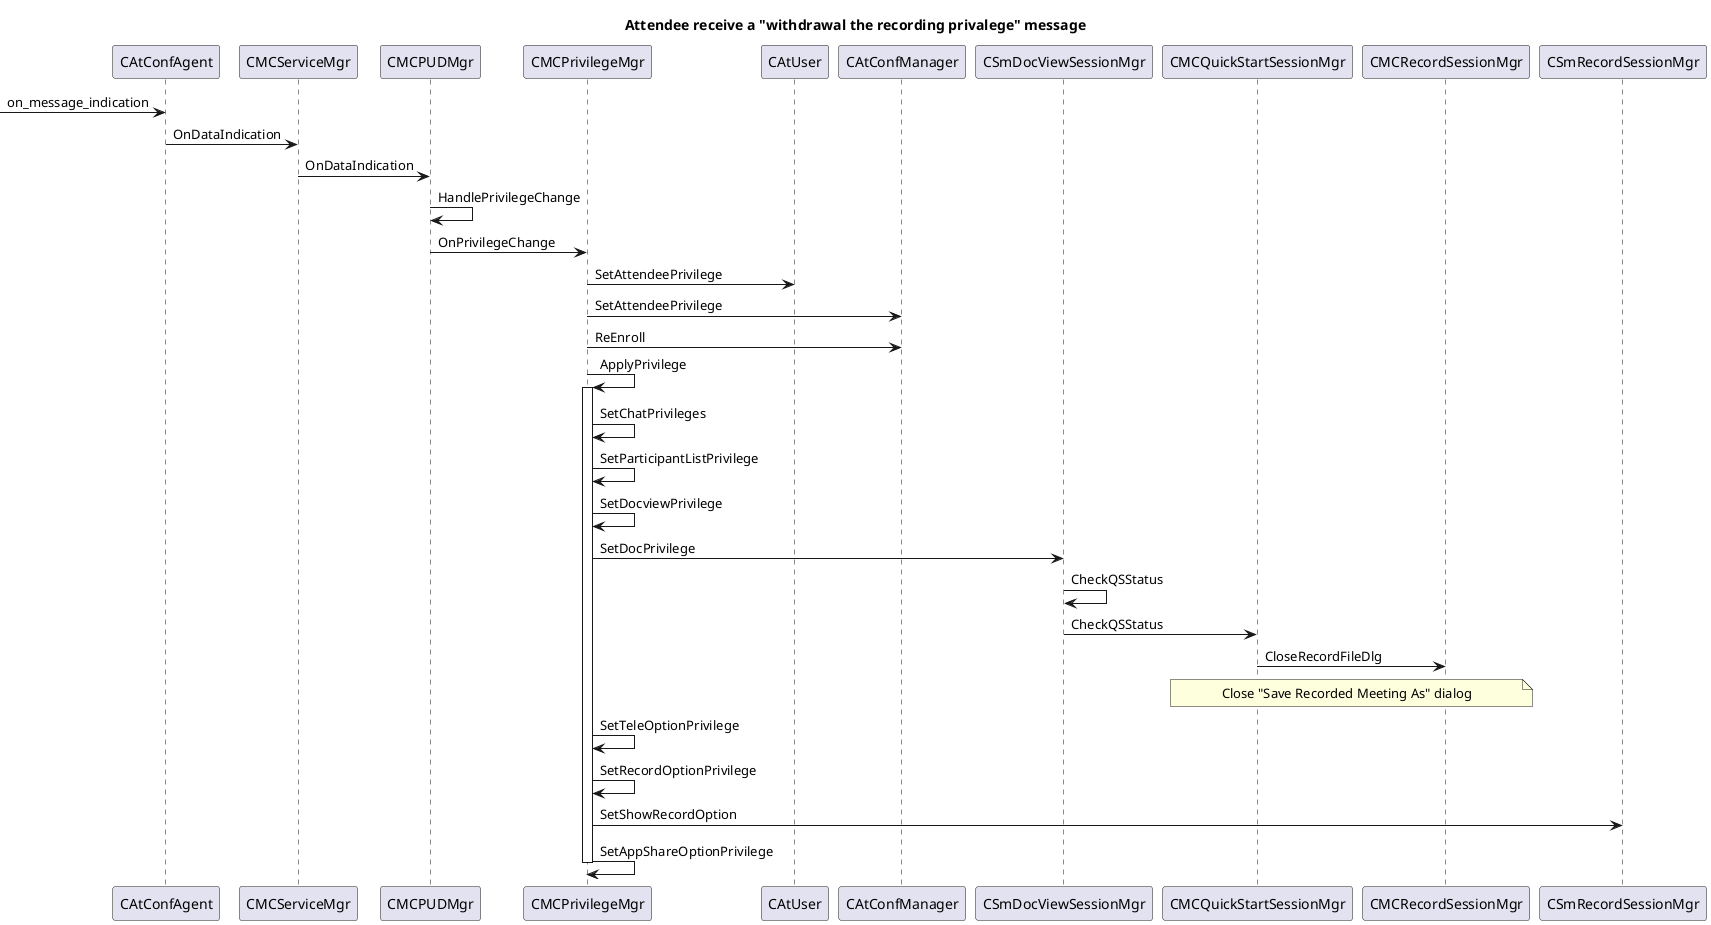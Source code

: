 @startuml

participant CAtConfAgent
participant CMCServiceMgr
participant CMCPUDMgr
participant CMCPrivilegeMgr
participant CAtUser
participant CAtConfManager
participant CSmDocViewSessionMgr
participant CMCQuickStartSessionMgr
participant CMCRecordSessionMgr
participant CSmRecordSessionMgr

title Attendee receive a "withdrawal the recording privalege" message
[-> CAtConfAgent : on_message_indication
CAtConfAgent -> CMCServiceMgr : OnDataIndication
CMCServiceMgr -> CMCPUDMgr : OnDataIndication
CMCPUDMgr -> CMCPUDMgr : HandlePrivilegeChange
CMCPUDMgr -> CMCPrivilegeMgr : OnPrivilegeChange
CMCPrivilegeMgr -> CAtUser : SetAttendeePrivilege
CMCPrivilegeMgr -> CAtConfManager : SetAttendeePrivilege
CMCPrivilegeMgr -> CAtConfManager : ReEnroll

CMCPrivilegeMgr -> CMCPrivilegeMgr : ApplyPrivilege
activate CMCPrivilegeMgr
CMCPrivilegeMgr -> CMCPrivilegeMgr : SetChatPrivileges
CMCPrivilegeMgr -> CMCPrivilegeMgr : SetParticipantListPrivilege
CMCPrivilegeMgr -> CMCPrivilegeMgr : SetDocviewPrivilege
CMCPrivilegeMgr -> CSmDocViewSessionMgr : SetDocPrivilege
CSmDocViewSessionMgr -> CSmDocViewSessionMgr : CheckQSStatus
CSmDocViewSessionMgr -> CMCQuickStartSessionMgr : CheckQSStatus
CMCQuickStartSessionMgr -> CMCRecordSessionMgr : CloseRecordFileDlg
note over CMCQuickStartSessionMgr, CMCRecordSessionMgr: Close "Save Recorded Meeting As" dialog

CMCPrivilegeMgr -> CMCPrivilegeMgr : SetTeleOptionPrivilege
CMCPrivilegeMgr -> CMCPrivilegeMgr : SetRecordOptionPrivilege
CMCPrivilegeMgr -> CSmRecordSessionMgr : SetShowRecordOption

CMCPrivilegeMgr -> CMCPrivilegeMgr : SetAppShareOptionPrivilege
deactivate CMCPrivilegeMgr



@enduml